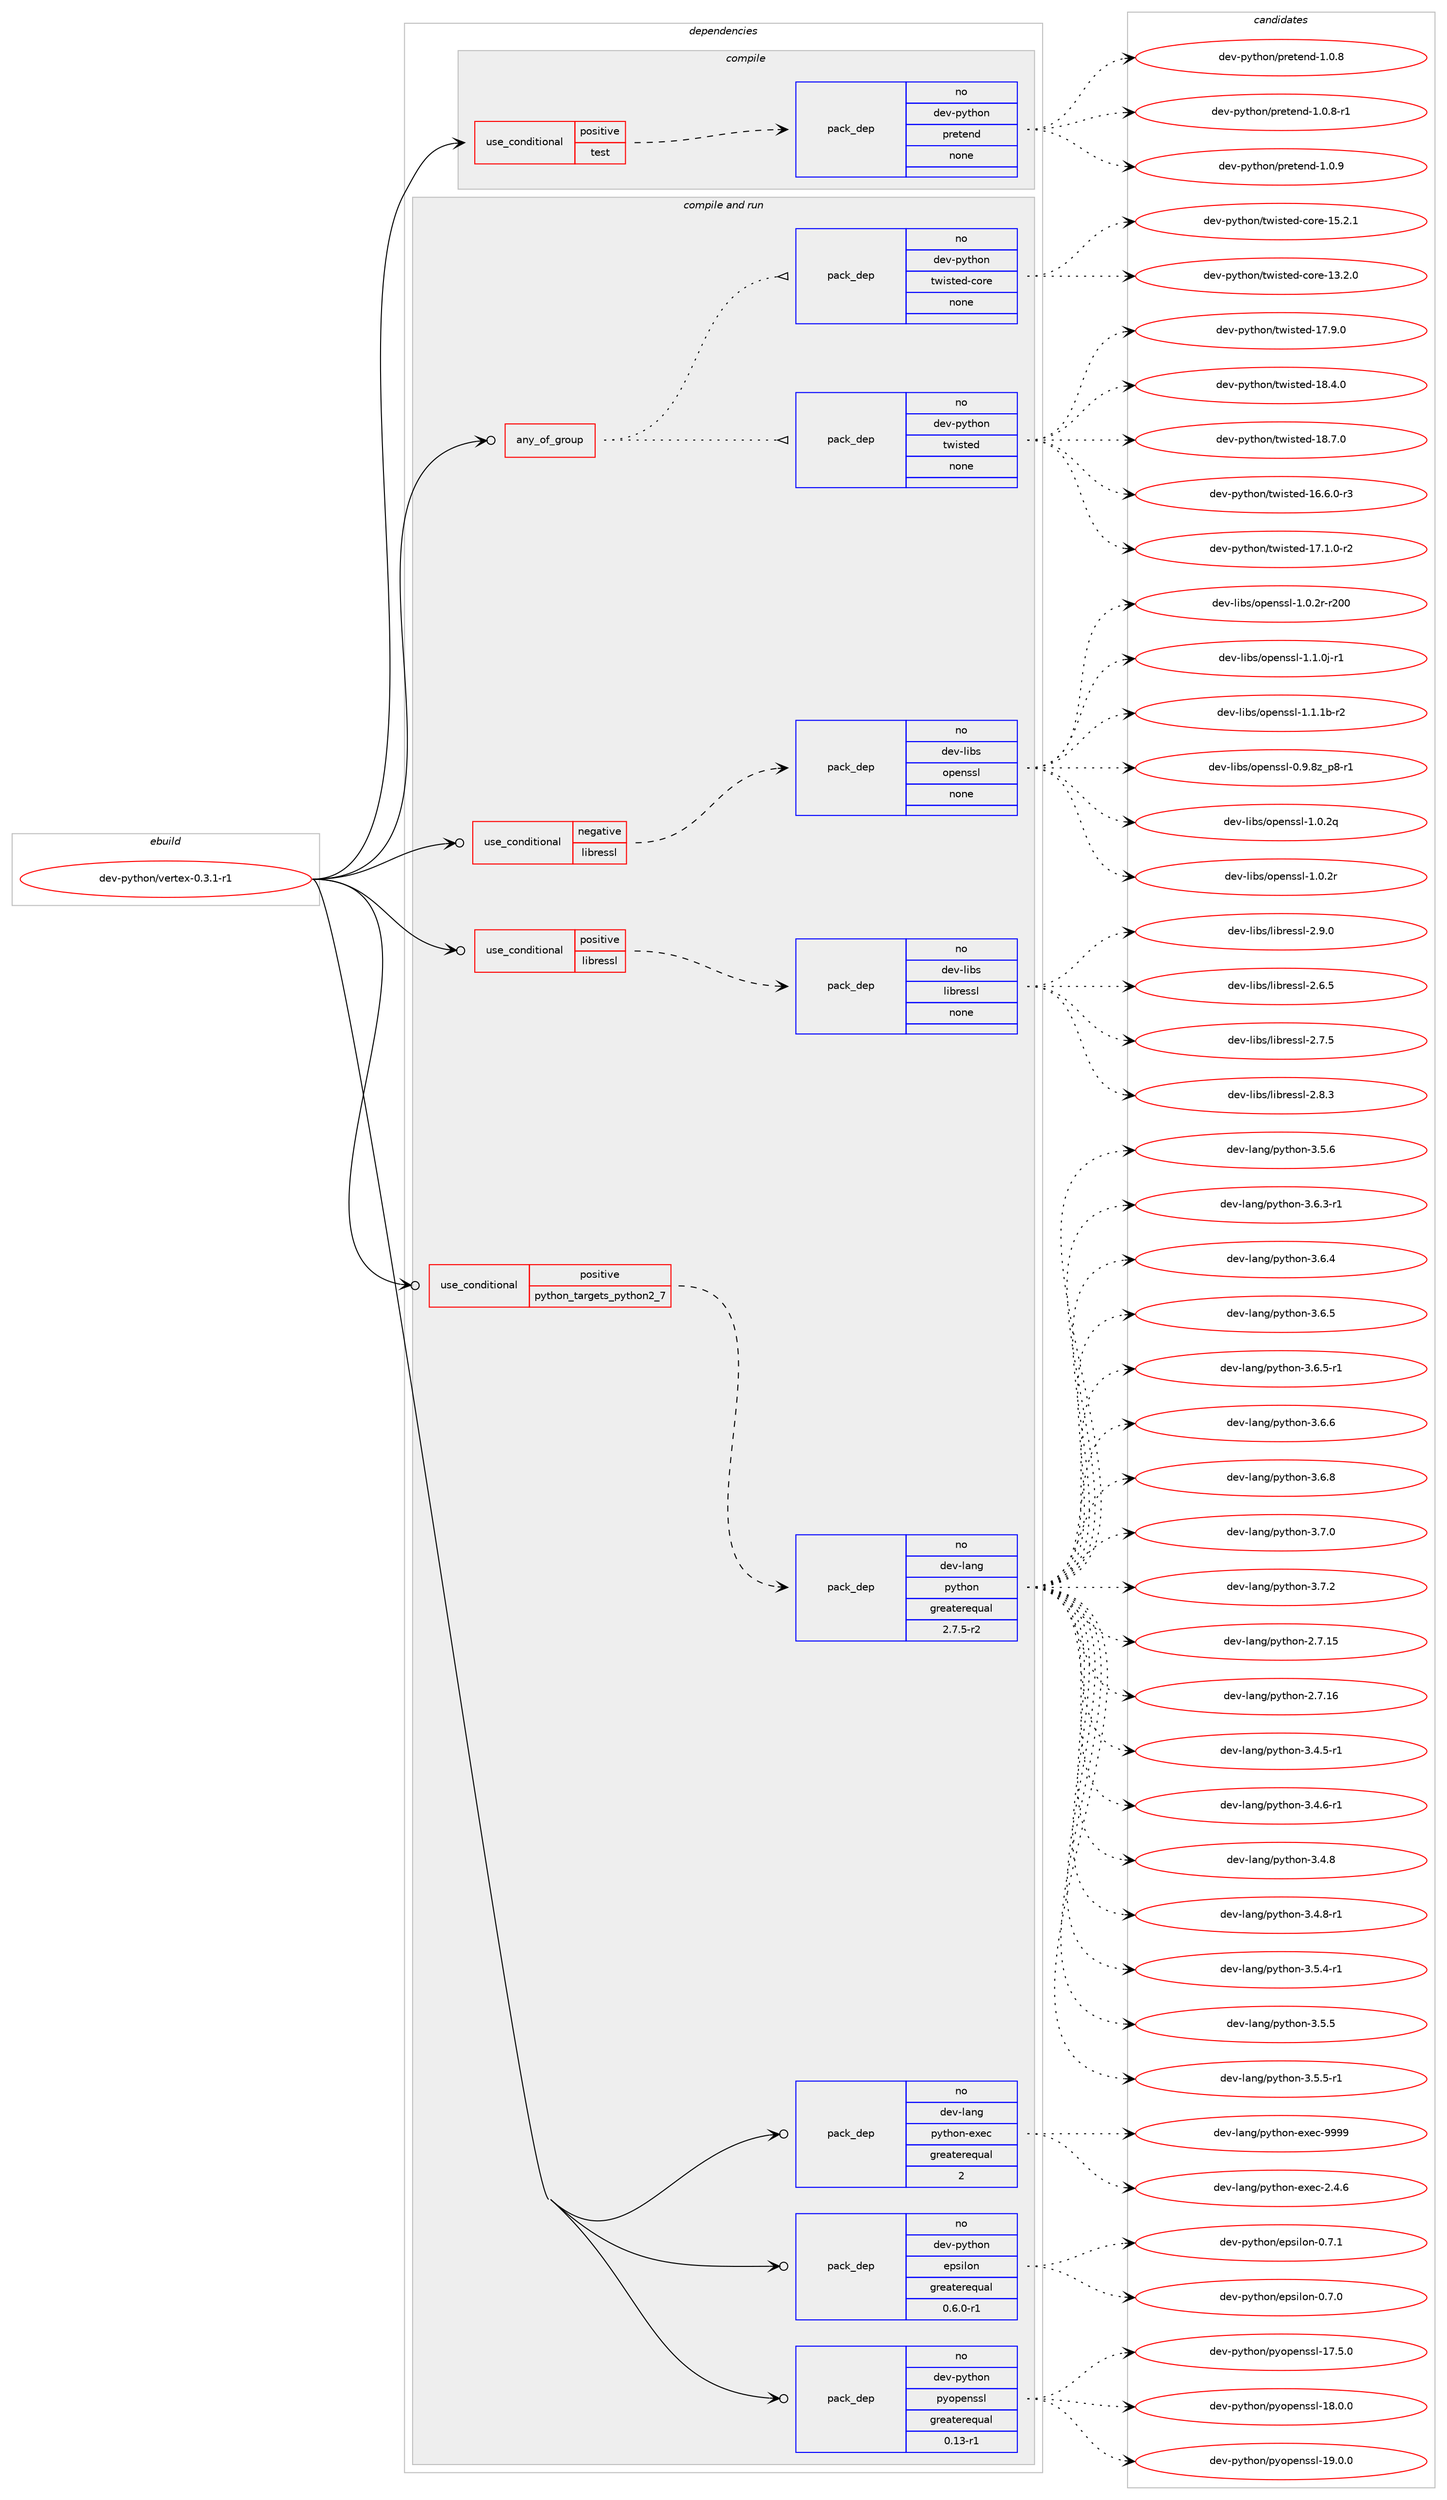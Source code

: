 digraph prolog {

# *************
# Graph options
# *************

newrank=true;
concentrate=true;
compound=true;
graph [rankdir=LR,fontname=Helvetica,fontsize=10,ranksep=1.5];#, ranksep=2.5, nodesep=0.2];
edge  [arrowhead=vee];
node  [fontname=Helvetica,fontsize=10];

# **********
# The ebuild
# **********

subgraph cluster_leftcol {
color=gray;
rank=same;
label=<<i>ebuild</i>>;
id [label="dev-python/vertex-0.3.1-r1", color=red, width=4, href="../dev-python/vertex-0.3.1-r1.svg"];
}

# ****************
# The dependencies
# ****************

subgraph cluster_midcol {
color=gray;
label=<<i>dependencies</i>>;
subgraph cluster_compile {
fillcolor="#eeeeee";
style=filled;
label=<<i>compile</i>>;
subgraph cond386482 {
dependency1447007 [label=<<TABLE BORDER="0" CELLBORDER="1" CELLSPACING="0" CELLPADDING="4"><TR><TD ROWSPAN="3" CELLPADDING="10">use_conditional</TD></TR><TR><TD>positive</TD></TR><TR><TD>test</TD></TR></TABLE>>, shape=none, color=red];
subgraph pack1037156 {
dependency1447008 [label=<<TABLE BORDER="0" CELLBORDER="1" CELLSPACING="0" CELLPADDING="4" WIDTH="220"><TR><TD ROWSPAN="6" CELLPADDING="30">pack_dep</TD></TR><TR><TD WIDTH="110">no</TD></TR><TR><TD>dev-python</TD></TR><TR><TD>pretend</TD></TR><TR><TD>none</TD></TR><TR><TD></TD></TR></TABLE>>, shape=none, color=blue];
}
dependency1447007:e -> dependency1447008:w [weight=20,style="dashed",arrowhead="vee"];
}
id:e -> dependency1447007:w [weight=20,style="solid",arrowhead="vee"];
}
subgraph cluster_compileandrun {
fillcolor="#eeeeee";
style=filled;
label=<<i>compile and run</i>>;
subgraph any22781 {
dependency1447009 [label=<<TABLE BORDER="0" CELLBORDER="1" CELLSPACING="0" CELLPADDING="4"><TR><TD CELLPADDING="10">any_of_group</TD></TR></TABLE>>, shape=none, color=red];subgraph pack1037157 {
dependency1447010 [label=<<TABLE BORDER="0" CELLBORDER="1" CELLSPACING="0" CELLPADDING="4" WIDTH="220"><TR><TD ROWSPAN="6" CELLPADDING="30">pack_dep</TD></TR><TR><TD WIDTH="110">no</TD></TR><TR><TD>dev-python</TD></TR><TR><TD>twisted</TD></TR><TR><TD>none</TD></TR><TR><TD></TD></TR></TABLE>>, shape=none, color=blue];
}
dependency1447009:e -> dependency1447010:w [weight=20,style="dotted",arrowhead="oinv"];
subgraph pack1037158 {
dependency1447011 [label=<<TABLE BORDER="0" CELLBORDER="1" CELLSPACING="0" CELLPADDING="4" WIDTH="220"><TR><TD ROWSPAN="6" CELLPADDING="30">pack_dep</TD></TR><TR><TD WIDTH="110">no</TD></TR><TR><TD>dev-python</TD></TR><TR><TD>twisted-core</TD></TR><TR><TD>none</TD></TR><TR><TD></TD></TR></TABLE>>, shape=none, color=blue];
}
dependency1447009:e -> dependency1447011:w [weight=20,style="dotted",arrowhead="oinv"];
}
id:e -> dependency1447009:w [weight=20,style="solid",arrowhead="odotvee"];
subgraph cond386483 {
dependency1447012 [label=<<TABLE BORDER="0" CELLBORDER="1" CELLSPACING="0" CELLPADDING="4"><TR><TD ROWSPAN="3" CELLPADDING="10">use_conditional</TD></TR><TR><TD>negative</TD></TR><TR><TD>libressl</TD></TR></TABLE>>, shape=none, color=red];
subgraph pack1037159 {
dependency1447013 [label=<<TABLE BORDER="0" CELLBORDER="1" CELLSPACING="0" CELLPADDING="4" WIDTH="220"><TR><TD ROWSPAN="6" CELLPADDING="30">pack_dep</TD></TR><TR><TD WIDTH="110">no</TD></TR><TR><TD>dev-libs</TD></TR><TR><TD>openssl</TD></TR><TR><TD>none</TD></TR><TR><TD></TD></TR></TABLE>>, shape=none, color=blue];
}
dependency1447012:e -> dependency1447013:w [weight=20,style="dashed",arrowhead="vee"];
}
id:e -> dependency1447012:w [weight=20,style="solid",arrowhead="odotvee"];
subgraph cond386484 {
dependency1447014 [label=<<TABLE BORDER="0" CELLBORDER="1" CELLSPACING="0" CELLPADDING="4"><TR><TD ROWSPAN="3" CELLPADDING="10">use_conditional</TD></TR><TR><TD>positive</TD></TR><TR><TD>libressl</TD></TR></TABLE>>, shape=none, color=red];
subgraph pack1037160 {
dependency1447015 [label=<<TABLE BORDER="0" CELLBORDER="1" CELLSPACING="0" CELLPADDING="4" WIDTH="220"><TR><TD ROWSPAN="6" CELLPADDING="30">pack_dep</TD></TR><TR><TD WIDTH="110">no</TD></TR><TR><TD>dev-libs</TD></TR><TR><TD>libressl</TD></TR><TR><TD>none</TD></TR><TR><TD></TD></TR></TABLE>>, shape=none, color=blue];
}
dependency1447014:e -> dependency1447015:w [weight=20,style="dashed",arrowhead="vee"];
}
id:e -> dependency1447014:w [weight=20,style="solid",arrowhead="odotvee"];
subgraph cond386485 {
dependency1447016 [label=<<TABLE BORDER="0" CELLBORDER="1" CELLSPACING="0" CELLPADDING="4"><TR><TD ROWSPAN="3" CELLPADDING="10">use_conditional</TD></TR><TR><TD>positive</TD></TR><TR><TD>python_targets_python2_7</TD></TR></TABLE>>, shape=none, color=red];
subgraph pack1037161 {
dependency1447017 [label=<<TABLE BORDER="0" CELLBORDER="1" CELLSPACING="0" CELLPADDING="4" WIDTH="220"><TR><TD ROWSPAN="6" CELLPADDING="30">pack_dep</TD></TR><TR><TD WIDTH="110">no</TD></TR><TR><TD>dev-lang</TD></TR><TR><TD>python</TD></TR><TR><TD>greaterequal</TD></TR><TR><TD>2.7.5-r2</TD></TR></TABLE>>, shape=none, color=blue];
}
dependency1447016:e -> dependency1447017:w [weight=20,style="dashed",arrowhead="vee"];
}
id:e -> dependency1447016:w [weight=20,style="solid",arrowhead="odotvee"];
subgraph pack1037162 {
dependency1447018 [label=<<TABLE BORDER="0" CELLBORDER="1" CELLSPACING="0" CELLPADDING="4" WIDTH="220"><TR><TD ROWSPAN="6" CELLPADDING="30">pack_dep</TD></TR><TR><TD WIDTH="110">no</TD></TR><TR><TD>dev-lang</TD></TR><TR><TD>python-exec</TD></TR><TR><TD>greaterequal</TD></TR><TR><TD>2</TD></TR></TABLE>>, shape=none, color=blue];
}
id:e -> dependency1447018:w [weight=20,style="solid",arrowhead="odotvee"];
subgraph pack1037163 {
dependency1447019 [label=<<TABLE BORDER="0" CELLBORDER="1" CELLSPACING="0" CELLPADDING="4" WIDTH="220"><TR><TD ROWSPAN="6" CELLPADDING="30">pack_dep</TD></TR><TR><TD WIDTH="110">no</TD></TR><TR><TD>dev-python</TD></TR><TR><TD>epsilon</TD></TR><TR><TD>greaterequal</TD></TR><TR><TD>0.6.0-r1</TD></TR></TABLE>>, shape=none, color=blue];
}
id:e -> dependency1447019:w [weight=20,style="solid",arrowhead="odotvee"];
subgraph pack1037164 {
dependency1447020 [label=<<TABLE BORDER="0" CELLBORDER="1" CELLSPACING="0" CELLPADDING="4" WIDTH="220"><TR><TD ROWSPAN="6" CELLPADDING="30">pack_dep</TD></TR><TR><TD WIDTH="110">no</TD></TR><TR><TD>dev-python</TD></TR><TR><TD>pyopenssl</TD></TR><TR><TD>greaterequal</TD></TR><TR><TD>0.13-r1</TD></TR></TABLE>>, shape=none, color=blue];
}
id:e -> dependency1447020:w [weight=20,style="solid",arrowhead="odotvee"];
}
subgraph cluster_run {
fillcolor="#eeeeee";
style=filled;
label=<<i>run</i>>;
}
}

# **************
# The candidates
# **************

subgraph cluster_choices {
rank=same;
color=gray;
label=<<i>candidates</i>>;

subgraph choice1037156 {
color=black;
nodesep=1;
choice1001011184511212111610411111047112114101116101110100454946484656 [label="dev-python/pretend-1.0.8", color=red, width=4,href="../dev-python/pretend-1.0.8.svg"];
choice10010111845112121116104111110471121141011161011101004549464846564511449 [label="dev-python/pretend-1.0.8-r1", color=red, width=4,href="../dev-python/pretend-1.0.8-r1.svg"];
choice1001011184511212111610411111047112114101116101110100454946484657 [label="dev-python/pretend-1.0.9", color=red, width=4,href="../dev-python/pretend-1.0.9.svg"];
dependency1447008:e -> choice1001011184511212111610411111047112114101116101110100454946484656:w [style=dotted,weight="100"];
dependency1447008:e -> choice10010111845112121116104111110471121141011161011101004549464846564511449:w [style=dotted,weight="100"];
dependency1447008:e -> choice1001011184511212111610411111047112114101116101110100454946484657:w [style=dotted,weight="100"];
}
subgraph choice1037157 {
color=black;
nodesep=1;
choice1001011184511212111610411111047116119105115116101100454954465446484511451 [label="dev-python/twisted-16.6.0-r3", color=red, width=4,href="../dev-python/twisted-16.6.0-r3.svg"];
choice1001011184511212111610411111047116119105115116101100454955464946484511450 [label="dev-python/twisted-17.1.0-r2", color=red, width=4,href="../dev-python/twisted-17.1.0-r2.svg"];
choice100101118451121211161041111104711611910511511610110045495546574648 [label="dev-python/twisted-17.9.0", color=red, width=4,href="../dev-python/twisted-17.9.0.svg"];
choice100101118451121211161041111104711611910511511610110045495646524648 [label="dev-python/twisted-18.4.0", color=red, width=4,href="../dev-python/twisted-18.4.0.svg"];
choice100101118451121211161041111104711611910511511610110045495646554648 [label="dev-python/twisted-18.7.0", color=red, width=4,href="../dev-python/twisted-18.7.0.svg"];
dependency1447010:e -> choice1001011184511212111610411111047116119105115116101100454954465446484511451:w [style=dotted,weight="100"];
dependency1447010:e -> choice1001011184511212111610411111047116119105115116101100454955464946484511450:w [style=dotted,weight="100"];
dependency1447010:e -> choice100101118451121211161041111104711611910511511610110045495546574648:w [style=dotted,weight="100"];
dependency1447010:e -> choice100101118451121211161041111104711611910511511610110045495646524648:w [style=dotted,weight="100"];
dependency1447010:e -> choice100101118451121211161041111104711611910511511610110045495646554648:w [style=dotted,weight="100"];
}
subgraph choice1037158 {
color=black;
nodesep=1;
choice1001011184511212111610411111047116119105115116101100459911111410145495146504648 [label="dev-python/twisted-core-13.2.0", color=red, width=4,href="../dev-python/twisted-core-13.2.0.svg"];
choice1001011184511212111610411111047116119105115116101100459911111410145495346504649 [label="dev-python/twisted-core-15.2.1", color=red, width=4,href="../dev-python/twisted-core-15.2.1.svg"];
dependency1447011:e -> choice1001011184511212111610411111047116119105115116101100459911111410145495146504648:w [style=dotted,weight="100"];
dependency1447011:e -> choice1001011184511212111610411111047116119105115116101100459911111410145495346504649:w [style=dotted,weight="100"];
}
subgraph choice1037159 {
color=black;
nodesep=1;
choice10010111845108105981154711111210111011511510845484657465612295112564511449 [label="dev-libs/openssl-0.9.8z_p8-r1", color=red, width=4,href="../dev-libs/openssl-0.9.8z_p8-r1.svg"];
choice100101118451081059811547111112101110115115108454946484650113 [label="dev-libs/openssl-1.0.2q", color=red, width=4,href="../dev-libs/openssl-1.0.2q.svg"];
choice100101118451081059811547111112101110115115108454946484650114 [label="dev-libs/openssl-1.0.2r", color=red, width=4,href="../dev-libs/openssl-1.0.2r.svg"];
choice10010111845108105981154711111210111011511510845494648465011445114504848 [label="dev-libs/openssl-1.0.2r-r200", color=red, width=4,href="../dev-libs/openssl-1.0.2r-r200.svg"];
choice1001011184510810598115471111121011101151151084549464946481064511449 [label="dev-libs/openssl-1.1.0j-r1", color=red, width=4,href="../dev-libs/openssl-1.1.0j-r1.svg"];
choice100101118451081059811547111112101110115115108454946494649984511450 [label="dev-libs/openssl-1.1.1b-r2", color=red, width=4,href="../dev-libs/openssl-1.1.1b-r2.svg"];
dependency1447013:e -> choice10010111845108105981154711111210111011511510845484657465612295112564511449:w [style=dotted,weight="100"];
dependency1447013:e -> choice100101118451081059811547111112101110115115108454946484650113:w [style=dotted,weight="100"];
dependency1447013:e -> choice100101118451081059811547111112101110115115108454946484650114:w [style=dotted,weight="100"];
dependency1447013:e -> choice10010111845108105981154711111210111011511510845494648465011445114504848:w [style=dotted,weight="100"];
dependency1447013:e -> choice1001011184510810598115471111121011101151151084549464946481064511449:w [style=dotted,weight="100"];
dependency1447013:e -> choice100101118451081059811547111112101110115115108454946494649984511450:w [style=dotted,weight="100"];
}
subgraph choice1037160 {
color=black;
nodesep=1;
choice10010111845108105981154710810598114101115115108455046544653 [label="dev-libs/libressl-2.6.5", color=red, width=4,href="../dev-libs/libressl-2.6.5.svg"];
choice10010111845108105981154710810598114101115115108455046554653 [label="dev-libs/libressl-2.7.5", color=red, width=4,href="../dev-libs/libressl-2.7.5.svg"];
choice10010111845108105981154710810598114101115115108455046564651 [label="dev-libs/libressl-2.8.3", color=red, width=4,href="../dev-libs/libressl-2.8.3.svg"];
choice10010111845108105981154710810598114101115115108455046574648 [label="dev-libs/libressl-2.9.0", color=red, width=4,href="../dev-libs/libressl-2.9.0.svg"];
dependency1447015:e -> choice10010111845108105981154710810598114101115115108455046544653:w [style=dotted,weight="100"];
dependency1447015:e -> choice10010111845108105981154710810598114101115115108455046554653:w [style=dotted,weight="100"];
dependency1447015:e -> choice10010111845108105981154710810598114101115115108455046564651:w [style=dotted,weight="100"];
dependency1447015:e -> choice10010111845108105981154710810598114101115115108455046574648:w [style=dotted,weight="100"];
}
subgraph choice1037161 {
color=black;
nodesep=1;
choice10010111845108971101034711212111610411111045504655464953 [label="dev-lang/python-2.7.15", color=red, width=4,href="../dev-lang/python-2.7.15.svg"];
choice10010111845108971101034711212111610411111045504655464954 [label="dev-lang/python-2.7.16", color=red, width=4,href="../dev-lang/python-2.7.16.svg"];
choice1001011184510897110103471121211161041111104551465246534511449 [label="dev-lang/python-3.4.5-r1", color=red, width=4,href="../dev-lang/python-3.4.5-r1.svg"];
choice1001011184510897110103471121211161041111104551465246544511449 [label="dev-lang/python-3.4.6-r1", color=red, width=4,href="../dev-lang/python-3.4.6-r1.svg"];
choice100101118451089711010347112121116104111110455146524656 [label="dev-lang/python-3.4.8", color=red, width=4,href="../dev-lang/python-3.4.8.svg"];
choice1001011184510897110103471121211161041111104551465246564511449 [label="dev-lang/python-3.4.8-r1", color=red, width=4,href="../dev-lang/python-3.4.8-r1.svg"];
choice1001011184510897110103471121211161041111104551465346524511449 [label="dev-lang/python-3.5.4-r1", color=red, width=4,href="../dev-lang/python-3.5.4-r1.svg"];
choice100101118451089711010347112121116104111110455146534653 [label="dev-lang/python-3.5.5", color=red, width=4,href="../dev-lang/python-3.5.5.svg"];
choice1001011184510897110103471121211161041111104551465346534511449 [label="dev-lang/python-3.5.5-r1", color=red, width=4,href="../dev-lang/python-3.5.5-r1.svg"];
choice100101118451089711010347112121116104111110455146534654 [label="dev-lang/python-3.5.6", color=red, width=4,href="../dev-lang/python-3.5.6.svg"];
choice1001011184510897110103471121211161041111104551465446514511449 [label="dev-lang/python-3.6.3-r1", color=red, width=4,href="../dev-lang/python-3.6.3-r1.svg"];
choice100101118451089711010347112121116104111110455146544652 [label="dev-lang/python-3.6.4", color=red, width=4,href="../dev-lang/python-3.6.4.svg"];
choice100101118451089711010347112121116104111110455146544653 [label="dev-lang/python-3.6.5", color=red, width=4,href="../dev-lang/python-3.6.5.svg"];
choice1001011184510897110103471121211161041111104551465446534511449 [label="dev-lang/python-3.6.5-r1", color=red, width=4,href="../dev-lang/python-3.6.5-r1.svg"];
choice100101118451089711010347112121116104111110455146544654 [label="dev-lang/python-3.6.6", color=red, width=4,href="../dev-lang/python-3.6.6.svg"];
choice100101118451089711010347112121116104111110455146544656 [label="dev-lang/python-3.6.8", color=red, width=4,href="../dev-lang/python-3.6.8.svg"];
choice100101118451089711010347112121116104111110455146554648 [label="dev-lang/python-3.7.0", color=red, width=4,href="../dev-lang/python-3.7.0.svg"];
choice100101118451089711010347112121116104111110455146554650 [label="dev-lang/python-3.7.2", color=red, width=4,href="../dev-lang/python-3.7.2.svg"];
dependency1447017:e -> choice10010111845108971101034711212111610411111045504655464953:w [style=dotted,weight="100"];
dependency1447017:e -> choice10010111845108971101034711212111610411111045504655464954:w [style=dotted,weight="100"];
dependency1447017:e -> choice1001011184510897110103471121211161041111104551465246534511449:w [style=dotted,weight="100"];
dependency1447017:e -> choice1001011184510897110103471121211161041111104551465246544511449:w [style=dotted,weight="100"];
dependency1447017:e -> choice100101118451089711010347112121116104111110455146524656:w [style=dotted,weight="100"];
dependency1447017:e -> choice1001011184510897110103471121211161041111104551465246564511449:w [style=dotted,weight="100"];
dependency1447017:e -> choice1001011184510897110103471121211161041111104551465346524511449:w [style=dotted,weight="100"];
dependency1447017:e -> choice100101118451089711010347112121116104111110455146534653:w [style=dotted,weight="100"];
dependency1447017:e -> choice1001011184510897110103471121211161041111104551465346534511449:w [style=dotted,weight="100"];
dependency1447017:e -> choice100101118451089711010347112121116104111110455146534654:w [style=dotted,weight="100"];
dependency1447017:e -> choice1001011184510897110103471121211161041111104551465446514511449:w [style=dotted,weight="100"];
dependency1447017:e -> choice100101118451089711010347112121116104111110455146544652:w [style=dotted,weight="100"];
dependency1447017:e -> choice100101118451089711010347112121116104111110455146544653:w [style=dotted,weight="100"];
dependency1447017:e -> choice1001011184510897110103471121211161041111104551465446534511449:w [style=dotted,weight="100"];
dependency1447017:e -> choice100101118451089711010347112121116104111110455146544654:w [style=dotted,weight="100"];
dependency1447017:e -> choice100101118451089711010347112121116104111110455146544656:w [style=dotted,weight="100"];
dependency1447017:e -> choice100101118451089711010347112121116104111110455146554648:w [style=dotted,weight="100"];
dependency1447017:e -> choice100101118451089711010347112121116104111110455146554650:w [style=dotted,weight="100"];
}
subgraph choice1037162 {
color=black;
nodesep=1;
choice1001011184510897110103471121211161041111104510112010199455046524654 [label="dev-lang/python-exec-2.4.6", color=red, width=4,href="../dev-lang/python-exec-2.4.6.svg"];
choice10010111845108971101034711212111610411111045101120101994557575757 [label="dev-lang/python-exec-9999", color=red, width=4,href="../dev-lang/python-exec-9999.svg"];
dependency1447018:e -> choice1001011184510897110103471121211161041111104510112010199455046524654:w [style=dotted,weight="100"];
dependency1447018:e -> choice10010111845108971101034711212111610411111045101120101994557575757:w [style=dotted,weight="100"];
}
subgraph choice1037163 {
color=black;
nodesep=1;
choice1001011184511212111610411111047101112115105108111110454846554648 [label="dev-python/epsilon-0.7.0", color=red, width=4,href="../dev-python/epsilon-0.7.0.svg"];
choice1001011184511212111610411111047101112115105108111110454846554649 [label="dev-python/epsilon-0.7.1", color=red, width=4,href="../dev-python/epsilon-0.7.1.svg"];
dependency1447019:e -> choice1001011184511212111610411111047101112115105108111110454846554648:w [style=dotted,weight="100"];
dependency1447019:e -> choice1001011184511212111610411111047101112115105108111110454846554649:w [style=dotted,weight="100"];
}
subgraph choice1037164 {
color=black;
nodesep=1;
choice100101118451121211161041111104711212111111210111011511510845495546534648 [label="dev-python/pyopenssl-17.5.0", color=red, width=4,href="../dev-python/pyopenssl-17.5.0.svg"];
choice100101118451121211161041111104711212111111210111011511510845495646484648 [label="dev-python/pyopenssl-18.0.0", color=red, width=4,href="../dev-python/pyopenssl-18.0.0.svg"];
choice100101118451121211161041111104711212111111210111011511510845495746484648 [label="dev-python/pyopenssl-19.0.0", color=red, width=4,href="../dev-python/pyopenssl-19.0.0.svg"];
dependency1447020:e -> choice100101118451121211161041111104711212111111210111011511510845495546534648:w [style=dotted,weight="100"];
dependency1447020:e -> choice100101118451121211161041111104711212111111210111011511510845495646484648:w [style=dotted,weight="100"];
dependency1447020:e -> choice100101118451121211161041111104711212111111210111011511510845495746484648:w [style=dotted,weight="100"];
}
}

}
